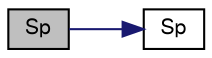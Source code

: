 digraph "Sp"
{
  bgcolor="transparent";
  edge [fontname="FreeSans",fontsize="10",labelfontname="FreeSans",labelfontsize="10"];
  node [fontname="FreeSans",fontsize="10",shape=record];
  rankdir="LR";
  Node22935 [label="Sp",height=0.2,width=0.4,color="black", fillcolor="grey75", style="filled", fontcolor="black"];
  Node22935 -> Node22936 [color="midnightblue",fontsize="10",style="solid",fontname="FreeSans"];
  Node22936 [label="Sp",height=0.2,width=0.4,color="black",URL="$a21134.html#acb372005d973de14c63c97ba57a82d99"];
}
